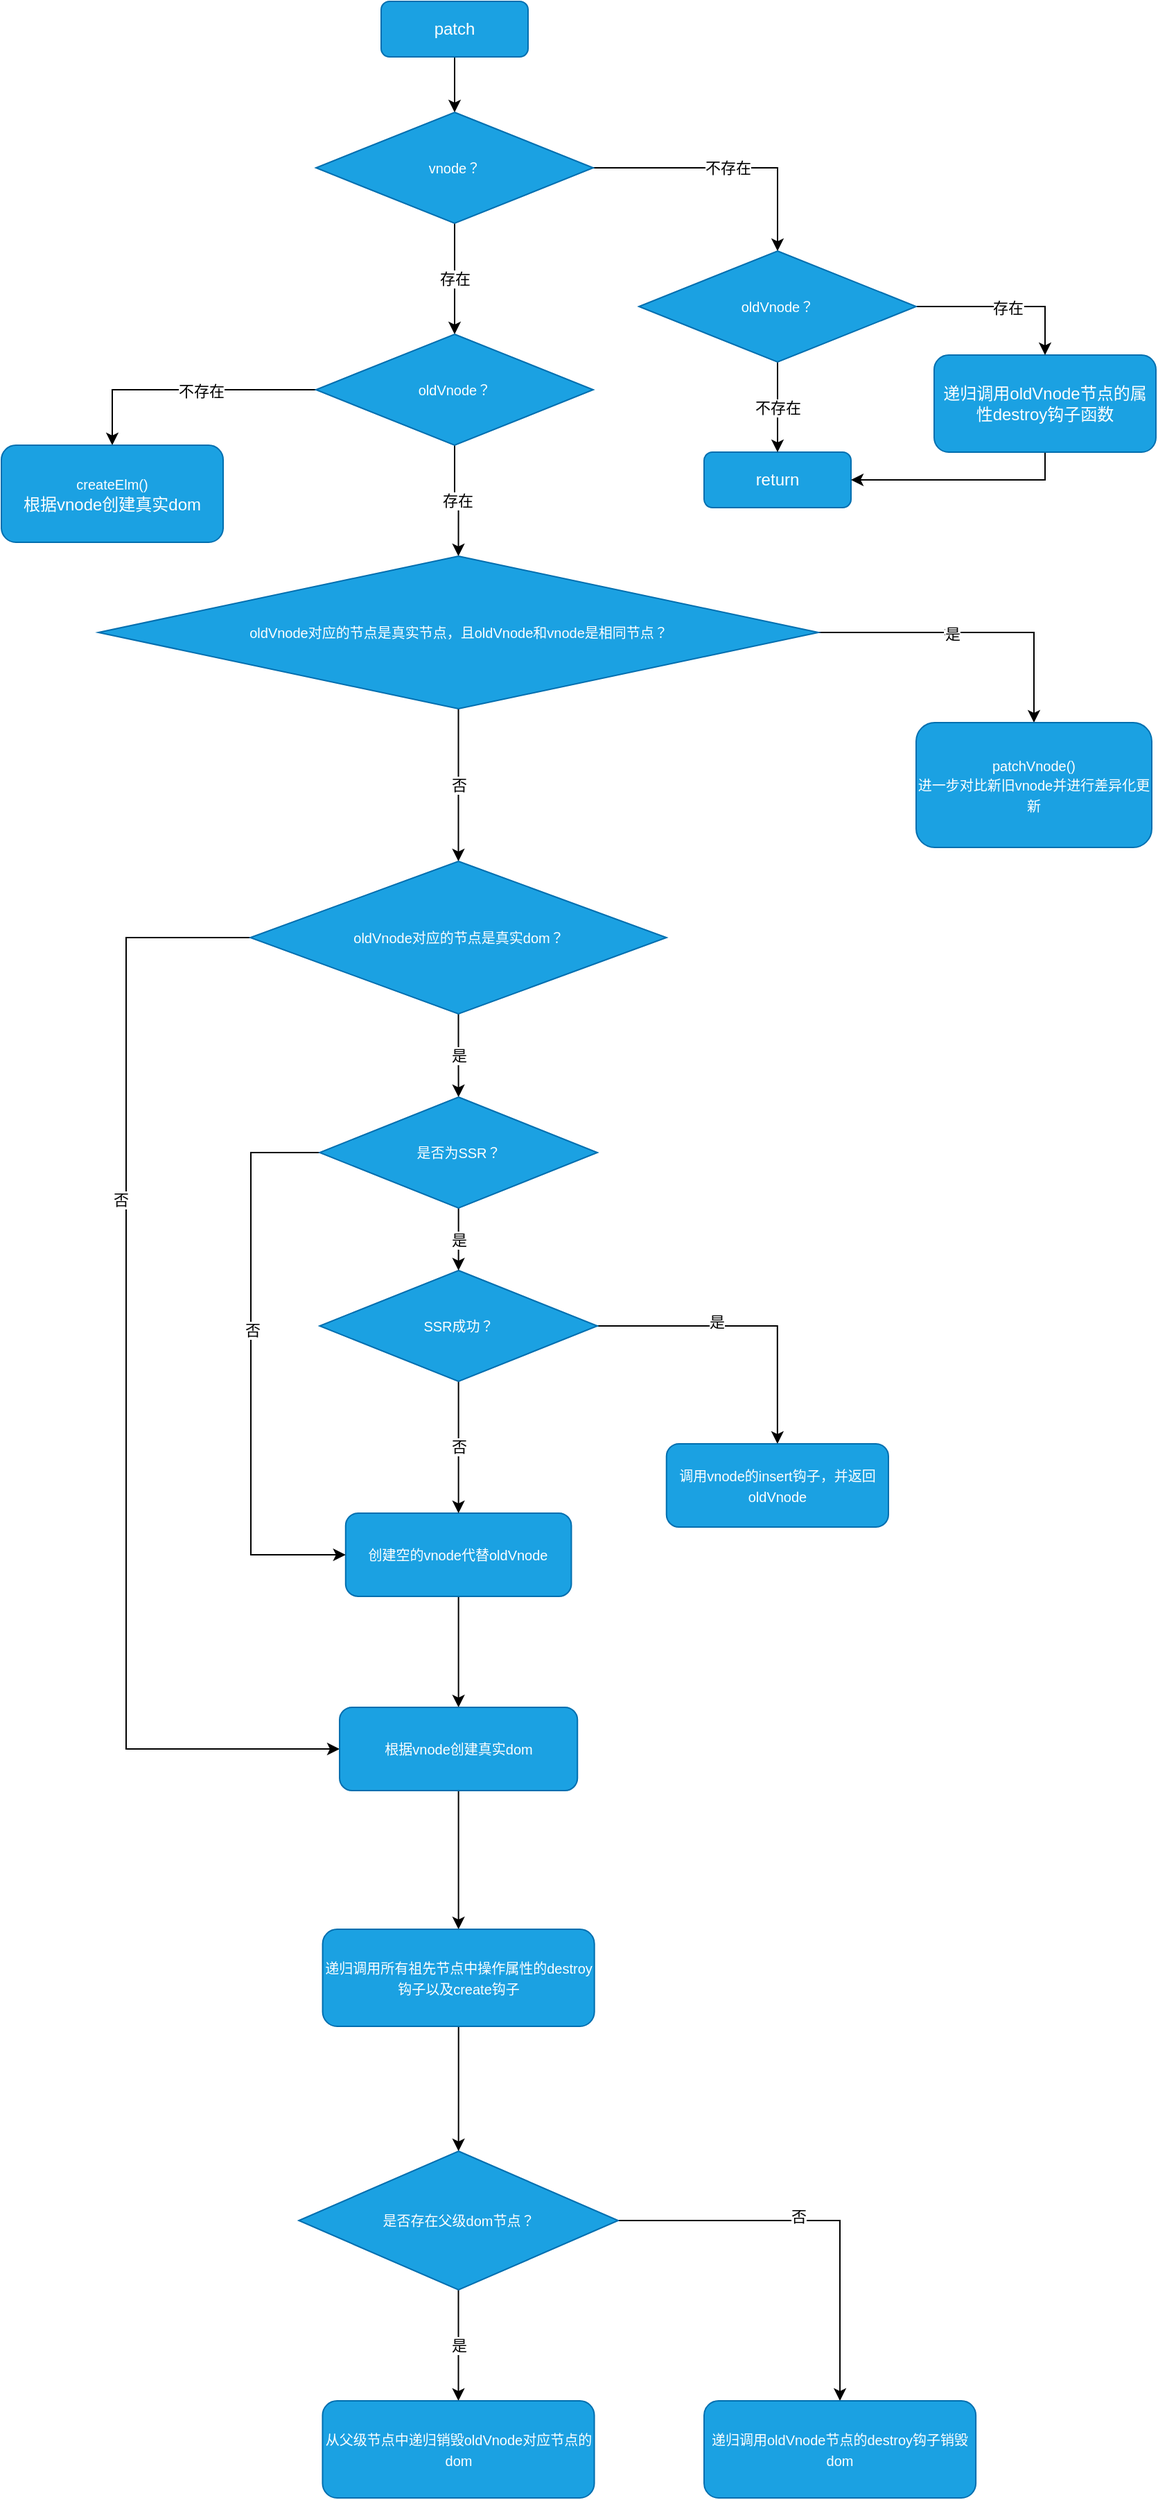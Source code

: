 <mxfile version="14.7.1" type="github">
  <diagram id="gYUjb9bJMufSqb-NbsyG" name="第 1 页">
    <mxGraphModel dx="899" dy="558" grid="1" gridSize="10" guides="1" tooltips="1" connect="1" arrows="1" fold="1" page="1" pageScale="1" pageWidth="1527" pageHeight="2069" math="0" shadow="0">
      <root>
        <mxCell id="0" />
        <mxCell id="1" parent="0" />
        <mxCell id="6czE2A7BAYCyhHoQ09k4-8" style="edgeStyle=orthogonalEdgeStyle;rounded=0;orthogonalLoop=1;jettySize=auto;html=1;entryX=0.5;entryY=0;entryDx=0;entryDy=0;" parent="1" source="6czE2A7BAYCyhHoQ09k4-1" target="6czE2A7BAYCyhHoQ09k4-5" edge="1">
          <mxGeometry relative="1" as="geometry" />
        </mxCell>
        <mxCell id="6czE2A7BAYCyhHoQ09k4-1" value="patch" style="rounded=1;whiteSpace=wrap;html=1;fillColor=#1ba1e2;strokeColor=#006EAF;fontColor=#ffffff;" parent="1" vertex="1">
          <mxGeometry x="304" y="40" width="106" height="40" as="geometry" />
        </mxCell>
        <mxCell id="6czE2A7BAYCyhHoQ09k4-2" value="return" style="rounded=1;whiteSpace=wrap;html=1;fillColor=#1ba1e2;strokeColor=#006EAF;fontColor=#ffffff;" parent="1" vertex="1">
          <mxGeometry x="537" y="365" width="106" height="40" as="geometry" />
        </mxCell>
        <mxCell id="6czE2A7BAYCyhHoQ09k4-11" style="edgeStyle=orthogonalEdgeStyle;rounded=0;orthogonalLoop=1;jettySize=auto;html=1;entryX=1;entryY=0.5;entryDx=0;entryDy=0;exitX=0.5;exitY=1;exitDx=0;exitDy=0;" parent="1" source="6czE2A7BAYCyhHoQ09k4-4" target="6czE2A7BAYCyhHoQ09k4-2" edge="1">
          <mxGeometry relative="1" as="geometry" />
        </mxCell>
        <mxCell id="6czE2A7BAYCyhHoQ09k4-4" value="递归调用oldVnode节点的属性destroy钩子函数" style="rounded=1;whiteSpace=wrap;html=1;fillColor=#1ba1e2;strokeColor=#006EAF;fontColor=#ffffff;" parent="1" vertex="1">
          <mxGeometry x="703" y="295" width="160" height="70" as="geometry" />
        </mxCell>
        <mxCell id="6czE2A7BAYCyhHoQ09k4-7" value="不存在" style="edgeStyle=orthogonalEdgeStyle;rounded=0;orthogonalLoop=1;jettySize=auto;html=1;entryX=0.5;entryY=0;entryDx=0;entryDy=0;" parent="1" source="6czE2A7BAYCyhHoQ09k4-5" target="6czE2A7BAYCyhHoQ09k4-6" edge="1">
          <mxGeometry relative="1" as="geometry" />
        </mxCell>
        <mxCell id="6czE2A7BAYCyhHoQ09k4-15" value="存在" style="edgeStyle=orthogonalEdgeStyle;rounded=0;orthogonalLoop=1;jettySize=auto;html=1;entryX=0.5;entryY=0;entryDx=0;entryDy=0;" parent="1" source="6czE2A7BAYCyhHoQ09k4-5" target="6czE2A7BAYCyhHoQ09k4-16" edge="1">
          <mxGeometry relative="1" as="geometry">
            <mxPoint x="357" y="280" as="targetPoint" />
          </mxGeometry>
        </mxCell>
        <mxCell id="6czE2A7BAYCyhHoQ09k4-5" value="&lt;font size=&quot;1&quot;&gt;vnode？&lt;/font&gt;" style="rhombus;whiteSpace=wrap;html=1;fillColor=#1ba1e2;strokeColor=#006EAF;fontColor=#ffffff;" parent="1" vertex="1">
          <mxGeometry x="257" y="120" width="200" height="80" as="geometry" />
        </mxCell>
        <mxCell id="6czE2A7BAYCyhHoQ09k4-9" value="不存在" style="edgeStyle=orthogonalEdgeStyle;rounded=0;orthogonalLoop=1;jettySize=auto;html=1;entryX=0.5;entryY=0;entryDx=0;entryDy=0;" parent="1" source="6czE2A7BAYCyhHoQ09k4-6" target="6czE2A7BAYCyhHoQ09k4-2" edge="1">
          <mxGeometry relative="1" as="geometry" />
        </mxCell>
        <mxCell id="6czE2A7BAYCyhHoQ09k4-10" style="edgeStyle=orthogonalEdgeStyle;rounded=0;orthogonalLoop=1;jettySize=auto;html=1;entryX=0.5;entryY=0;entryDx=0;entryDy=0;" parent="1" source="6czE2A7BAYCyhHoQ09k4-6" target="6czE2A7BAYCyhHoQ09k4-4" edge="1">
          <mxGeometry relative="1" as="geometry" />
        </mxCell>
        <mxCell id="6czE2A7BAYCyhHoQ09k4-19" value="存在" style="edgeLabel;html=1;align=center;verticalAlign=middle;resizable=0;points=[];" parent="6czE2A7BAYCyhHoQ09k4-10" vertex="1" connectable="0">
          <mxGeometry x="0.024" y="-1" relative="1" as="geometry">
            <mxPoint as="offset" />
          </mxGeometry>
        </mxCell>
        <mxCell id="6czE2A7BAYCyhHoQ09k4-6" value="&lt;font size=&quot;1&quot;&gt;oldVnode？&lt;/font&gt;" style="rhombus;whiteSpace=wrap;html=1;fillColor=#1ba1e2;strokeColor=#006EAF;fontColor=#ffffff;" parent="1" vertex="1">
          <mxGeometry x="490" y="220" width="200" height="80" as="geometry" />
        </mxCell>
        <mxCell id="6czE2A7BAYCyhHoQ09k4-21" style="edgeStyle=orthogonalEdgeStyle;rounded=0;orthogonalLoop=1;jettySize=auto;html=1;entryX=0.5;entryY=0;entryDx=0;entryDy=0;" parent="1" source="6czE2A7BAYCyhHoQ09k4-16" target="6czE2A7BAYCyhHoQ09k4-20" edge="1">
          <mxGeometry relative="1" as="geometry" />
        </mxCell>
        <mxCell id="6czE2A7BAYCyhHoQ09k4-22" value="不存在" style="edgeLabel;html=1;align=center;verticalAlign=middle;resizable=0;points=[];" parent="6czE2A7BAYCyhHoQ09k4-21" vertex="1" connectable="0">
          <mxGeometry x="-0.109" y="1" relative="1" as="geometry">
            <mxPoint as="offset" />
          </mxGeometry>
        </mxCell>
        <mxCell id="6czE2A7BAYCyhHoQ09k4-25" value="存在" style="edgeStyle=orthogonalEdgeStyle;rounded=0;orthogonalLoop=1;jettySize=auto;html=1;entryX=0.5;entryY=0;entryDx=0;entryDy=0;" parent="1" source="6czE2A7BAYCyhHoQ09k4-16" target="6czE2A7BAYCyhHoQ09k4-24" edge="1">
          <mxGeometry relative="1" as="geometry" />
        </mxCell>
        <mxCell id="6czE2A7BAYCyhHoQ09k4-16" value="&lt;font size=&quot;1&quot;&gt;oldVnode？&lt;/font&gt;" style="rhombus;whiteSpace=wrap;html=1;fillColor=#1ba1e2;strokeColor=#006EAF;fontColor=#ffffff;" parent="1" vertex="1">
          <mxGeometry x="257" y="280" width="200" height="80" as="geometry" />
        </mxCell>
        <mxCell id="6czE2A7BAYCyhHoQ09k4-20" value="&lt;font size=&quot;1&quot;&gt;createElm()&lt;/font&gt;&lt;br&gt;根据vnode创建真实dom" style="rounded=1;whiteSpace=wrap;html=1;fillColor=#1ba1e2;strokeColor=#006EAF;fontColor=#ffffff;" parent="1" vertex="1">
          <mxGeometry x="30" y="360" width="160" height="70" as="geometry" />
        </mxCell>
        <mxCell id="6czE2A7BAYCyhHoQ09k4-27" style="edgeStyle=orthogonalEdgeStyle;rounded=0;orthogonalLoop=1;jettySize=auto;html=1;entryX=0.5;entryY=0;entryDx=0;entryDy=0;" parent="1" source="6czE2A7BAYCyhHoQ09k4-24" target="6czE2A7BAYCyhHoQ09k4-32" edge="1">
          <mxGeometry relative="1" as="geometry">
            <mxPoint x="783" y="550" as="targetPoint" />
          </mxGeometry>
        </mxCell>
        <mxCell id="6czE2A7BAYCyhHoQ09k4-28" value="否" style="edgeLabel;html=1;align=center;verticalAlign=middle;resizable=0;points=[];" parent="6czE2A7BAYCyhHoQ09k4-27" vertex="1" connectable="0">
          <mxGeometry x="-0.14" y="-2" relative="1" as="geometry">
            <mxPoint as="offset" />
          </mxGeometry>
        </mxCell>
        <mxCell id="6czE2A7BAYCyhHoQ09k4-31" value="是" style="edgeLabel;html=1;align=center;verticalAlign=middle;resizable=0;points=[];" parent="6czE2A7BAYCyhHoQ09k4-27" vertex="1" connectable="0">
          <mxGeometry x="-0.127" y="-1" relative="1" as="geometry">
            <mxPoint as="offset" />
          </mxGeometry>
        </mxCell>
        <mxCell id="6czE2A7BAYCyhHoQ09k4-33" value="否" style="edgeStyle=orthogonalEdgeStyle;rounded=0;orthogonalLoop=1;jettySize=auto;html=1;entryX=0.5;entryY=0;entryDx=0;entryDy=0;" parent="1" source="6czE2A7BAYCyhHoQ09k4-24" target="6czE2A7BAYCyhHoQ09k4-34" edge="1">
          <mxGeometry relative="1" as="geometry">
            <mxPoint x="359.8" y="630" as="targetPoint" />
          </mxGeometry>
        </mxCell>
        <mxCell id="6czE2A7BAYCyhHoQ09k4-24" value="&lt;span style=&quot;font-size: x-small&quot;&gt;oldVnode对应的节点是真实节点，且oldVnode和vnode是相同节点？&lt;/span&gt;" style="rhombus;whiteSpace=wrap;html=1;fillColor=#1ba1e2;strokeColor=#006EAF;fontColor=#ffffff;spacingLeft=0;spacingRight=0;" parent="1" vertex="1">
          <mxGeometry x="100" y="440" width="519.5" height="110" as="geometry" />
        </mxCell>
        <mxCell id="6czE2A7BAYCyhHoQ09k4-32" value="&lt;font size=&quot;1&quot;&gt;patchVnode()&lt;br&gt;进一步对比新旧vnode并进行差异化更新&lt;br&gt;&lt;/font&gt;" style="rounded=1;whiteSpace=wrap;html=1;fillColor=#1ba1e2;strokeColor=#006EAF;fontColor=#ffffff;" parent="1" vertex="1">
          <mxGeometry x="690" y="560" width="170" height="90" as="geometry" />
        </mxCell>
        <mxCell id="6czE2A7BAYCyhHoQ09k4-36" value="是" style="edgeStyle=orthogonalEdgeStyle;rounded=0;orthogonalLoop=1;jettySize=auto;html=1;entryX=0.5;entryY=0;entryDx=0;entryDy=0;" parent="1" source="6czE2A7BAYCyhHoQ09k4-34" target="6czE2A7BAYCyhHoQ09k4-44" edge="1">
          <mxGeometry relative="1" as="geometry">
            <mxPoint x="359.755" y="850" as="targetPoint" />
          </mxGeometry>
        </mxCell>
        <mxCell id="6czE2A7BAYCyhHoQ09k4-51" style="edgeStyle=orthogonalEdgeStyle;rounded=0;orthogonalLoop=1;jettySize=auto;html=1;entryX=0;entryY=0.5;entryDx=0;entryDy=0;" parent="1" source="6czE2A7BAYCyhHoQ09k4-34" target="6czE2A7BAYCyhHoQ09k4-49" edge="1">
          <mxGeometry relative="1" as="geometry">
            <mxPoint x="130" y="1070" as="targetPoint" />
            <Array as="points">
              <mxPoint x="120" y="715" />
              <mxPoint x="120" y="1300" />
            </Array>
          </mxGeometry>
        </mxCell>
        <mxCell id="6czE2A7BAYCyhHoQ09k4-52" value="否" style="edgeLabel;html=1;align=center;verticalAlign=middle;resizable=0;points=[];" parent="6czE2A7BAYCyhHoQ09k4-51" vertex="1" connectable="0">
          <mxGeometry x="-0.329" y="-4" relative="1" as="geometry">
            <mxPoint as="offset" />
          </mxGeometry>
        </mxCell>
        <mxCell id="6czE2A7BAYCyhHoQ09k4-34" value="&lt;font size=&quot;1&quot;&gt;oldVnode对应的节点是真实dom？&lt;/font&gt;" style="rhombus;whiteSpace=wrap;html=1;fillColor=#1ba1e2;strokeColor=#006EAF;fontColor=#ffffff;" parent="1" vertex="1">
          <mxGeometry x="209.62" y="660" width="300.25" height="110" as="geometry" />
        </mxCell>
        <mxCell id="6czE2A7BAYCyhHoQ09k4-50" value="" style="edgeStyle=orthogonalEdgeStyle;rounded=0;orthogonalLoop=1;jettySize=auto;html=1;entryX=0.5;entryY=0;entryDx=0;entryDy=0;" parent="1" source="6czE2A7BAYCyhHoQ09k4-37" target="6czE2A7BAYCyhHoQ09k4-49" edge="1">
          <mxGeometry relative="1" as="geometry" />
        </mxCell>
        <mxCell id="6czE2A7BAYCyhHoQ09k4-37" value="&lt;font size=&quot;1&quot;&gt;创建空的vnode代替oldVnode&lt;br&gt;&lt;/font&gt;" style="rounded=1;whiteSpace=wrap;html=1;fillColor=#1ba1e2;strokeColor=#006EAF;fontColor=#ffffff;" parent="1" vertex="1">
          <mxGeometry x="278.39" y="1130" width="162.84" height="60" as="geometry" />
        </mxCell>
        <mxCell id="6czE2A7BAYCyhHoQ09k4-41" style="edgeStyle=orthogonalEdgeStyle;rounded=0;orthogonalLoop=1;jettySize=auto;html=1;entryX=0.5;entryY=0;entryDx=0;entryDy=0;" parent="1" source="6czE2A7BAYCyhHoQ09k4-38" target="6czE2A7BAYCyhHoQ09k4-40" edge="1">
          <mxGeometry relative="1" as="geometry" />
        </mxCell>
        <mxCell id="6czE2A7BAYCyhHoQ09k4-42" value="是" style="edgeLabel;html=1;align=center;verticalAlign=middle;resizable=0;points=[];" parent="6czE2A7BAYCyhHoQ09k4-41" vertex="1" connectable="0">
          <mxGeometry x="-0.204" y="3" relative="1" as="geometry">
            <mxPoint as="offset" />
          </mxGeometry>
        </mxCell>
        <mxCell id="6czE2A7BAYCyhHoQ09k4-43" value="否" style="edgeStyle=orthogonalEdgeStyle;rounded=0;orthogonalLoop=1;jettySize=auto;html=1;entryX=0.5;entryY=0;entryDx=0;entryDy=0;" parent="1" source="6czE2A7BAYCyhHoQ09k4-38" target="6czE2A7BAYCyhHoQ09k4-37" edge="1">
          <mxGeometry relative="1" as="geometry" />
        </mxCell>
        <mxCell id="6czE2A7BAYCyhHoQ09k4-38" value="&lt;font size=&quot;1&quot;&gt;SSR成功？&lt;/font&gt;" style="rhombus;whiteSpace=wrap;html=1;fillColor=#1ba1e2;strokeColor=#006EAF;fontColor=#ffffff;" parent="1" vertex="1">
          <mxGeometry x="259.63" y="955" width="200.37" height="80" as="geometry" />
        </mxCell>
        <mxCell id="6czE2A7BAYCyhHoQ09k4-40" value="&lt;font size=&quot;1&quot;&gt;调用vnode的insert钩子，并返回oldVnode&lt;br&gt;&lt;/font&gt;" style="rounded=1;whiteSpace=wrap;html=1;fillColor=#1ba1e2;strokeColor=#006EAF;fontColor=#ffffff;" parent="1" vertex="1">
          <mxGeometry x="509.87" y="1080" width="160.13" height="60" as="geometry" />
        </mxCell>
        <mxCell id="6czE2A7BAYCyhHoQ09k4-46" value="是" style="edgeStyle=orthogonalEdgeStyle;rounded=0;orthogonalLoop=1;jettySize=auto;html=1;entryX=0.5;entryY=0;entryDx=0;entryDy=0;" parent="1" source="6czE2A7BAYCyhHoQ09k4-44" target="6czE2A7BAYCyhHoQ09k4-38" edge="1">
          <mxGeometry relative="1" as="geometry" />
        </mxCell>
        <mxCell id="6czE2A7BAYCyhHoQ09k4-47" style="edgeStyle=orthogonalEdgeStyle;rounded=0;orthogonalLoop=1;jettySize=auto;html=1;entryX=0;entryY=0.5;entryDx=0;entryDy=0;" parent="1" source="6czE2A7BAYCyhHoQ09k4-44" target="6czE2A7BAYCyhHoQ09k4-37" edge="1">
          <mxGeometry relative="1" as="geometry">
            <Array as="points">
              <mxPoint x="210" y="870" />
              <mxPoint x="210" y="1160" />
            </Array>
          </mxGeometry>
        </mxCell>
        <mxCell id="6czE2A7BAYCyhHoQ09k4-48" value="否" style="edgeLabel;html=1;align=center;verticalAlign=middle;resizable=0;points=[];" parent="6czE2A7BAYCyhHoQ09k4-47" vertex="1" connectable="0">
          <mxGeometry x="-0.13" y="1" relative="1" as="geometry">
            <mxPoint as="offset" />
          </mxGeometry>
        </mxCell>
        <mxCell id="6czE2A7BAYCyhHoQ09k4-44" value="&lt;font size=&quot;1&quot;&gt;是否为SSR？&lt;/font&gt;" style="rhombus;whiteSpace=wrap;html=1;fillColor=#1ba1e2;strokeColor=#006EAF;fontColor=#ffffff;" parent="1" vertex="1">
          <mxGeometry x="259.63" y="830" width="200.37" height="80" as="geometry" />
        </mxCell>
        <mxCell id="6czE2A7BAYCyhHoQ09k4-54" style="edgeStyle=orthogonalEdgeStyle;rounded=0;orthogonalLoop=1;jettySize=auto;html=1;entryX=0.5;entryY=0;entryDx=0;entryDy=0;" parent="1" source="6czE2A7BAYCyhHoQ09k4-49" target="6czE2A7BAYCyhHoQ09k4-53" edge="1">
          <mxGeometry relative="1" as="geometry" />
        </mxCell>
        <mxCell id="6czE2A7BAYCyhHoQ09k4-49" value="&lt;font size=&quot;1&quot;&gt;根据vnode创建真实dom&lt;br&gt;&lt;/font&gt;" style="rounded=1;whiteSpace=wrap;html=1;fillColor=#1ba1e2;strokeColor=#006EAF;fontColor=#ffffff;" parent="1" vertex="1">
          <mxGeometry x="274.01" y="1270" width="171.61" height="60" as="geometry" />
        </mxCell>
        <mxCell id="6czE2A7BAYCyhHoQ09k4-56" style="edgeStyle=orthogonalEdgeStyle;rounded=0;orthogonalLoop=1;jettySize=auto;html=1;entryX=0.5;entryY=0;entryDx=0;entryDy=0;" parent="1" source="6czE2A7BAYCyhHoQ09k4-53" target="6czE2A7BAYCyhHoQ09k4-55" edge="1">
          <mxGeometry relative="1" as="geometry" />
        </mxCell>
        <mxCell id="6czE2A7BAYCyhHoQ09k4-53" value="&lt;font size=&quot;1&quot;&gt;递归调用所有祖先节点中操作属性的destroy钩子以及create钩子&lt;br&gt;&lt;/font&gt;" style="rounded=1;whiteSpace=wrap;html=1;fillColor=#1ba1e2;strokeColor=#006EAF;fontColor=#ffffff;" parent="1" vertex="1">
          <mxGeometry x="261.78" y="1430" width="196.06" height="70" as="geometry" />
        </mxCell>
        <mxCell id="6czE2A7BAYCyhHoQ09k4-58" value="是" style="edgeStyle=orthogonalEdgeStyle;rounded=0;orthogonalLoop=1;jettySize=auto;html=1;entryX=0.5;entryY=0;entryDx=0;entryDy=0;" parent="1" source="6czE2A7BAYCyhHoQ09k4-55" target="6czE2A7BAYCyhHoQ09k4-57" edge="1">
          <mxGeometry relative="1" as="geometry" />
        </mxCell>
        <mxCell id="6czE2A7BAYCyhHoQ09k4-60" style="edgeStyle=orthogonalEdgeStyle;rounded=0;orthogonalLoop=1;jettySize=auto;html=1;entryX=0.5;entryY=0;entryDx=0;entryDy=0;" parent="1" source="6czE2A7BAYCyhHoQ09k4-55" target="6czE2A7BAYCyhHoQ09k4-59" edge="1">
          <mxGeometry relative="1" as="geometry" />
        </mxCell>
        <mxCell id="6czE2A7BAYCyhHoQ09k4-61" value="否" style="edgeLabel;html=1;align=center;verticalAlign=middle;resizable=0;points=[];" parent="6czE2A7BAYCyhHoQ09k4-60" vertex="1" connectable="0">
          <mxGeometry x="-0.095" y="3" relative="1" as="geometry">
            <mxPoint x="-1" as="offset" />
          </mxGeometry>
        </mxCell>
        <mxCell id="6czE2A7BAYCyhHoQ09k4-55" value="&lt;font size=&quot;1&quot;&gt;是否存在父级dom节点？&lt;/font&gt;" style="rhombus;whiteSpace=wrap;html=1;fillColor=#1ba1e2;strokeColor=#006EAF;fontColor=#ffffff;" parent="1" vertex="1">
          <mxGeometry x="244.6" y="1590" width="230.44" height="100" as="geometry" />
        </mxCell>
        <mxCell id="6czE2A7BAYCyhHoQ09k4-57" value="&lt;font size=&quot;1&quot;&gt;从父级节点中递归销毁oldVnode对应节点的dom&lt;br&gt;&lt;/font&gt;" style="rounded=1;whiteSpace=wrap;html=1;fillColor=#1ba1e2;strokeColor=#006EAF;fontColor=#ffffff;" parent="1" vertex="1">
          <mxGeometry x="261.72" y="1770" width="196.06" height="70" as="geometry" />
        </mxCell>
        <mxCell id="6czE2A7BAYCyhHoQ09k4-59" value="&lt;font size=&quot;1&quot;&gt;递归调用oldVnode节点的destroy钩子销毁dom&lt;br&gt;&lt;/font&gt;" style="rounded=1;whiteSpace=wrap;html=1;fillColor=#1ba1e2;strokeColor=#006EAF;fontColor=#ffffff;" parent="1" vertex="1">
          <mxGeometry x="537" y="1770" width="196.06" height="70" as="geometry" />
        </mxCell>
      </root>
    </mxGraphModel>
  </diagram>
</mxfile>
